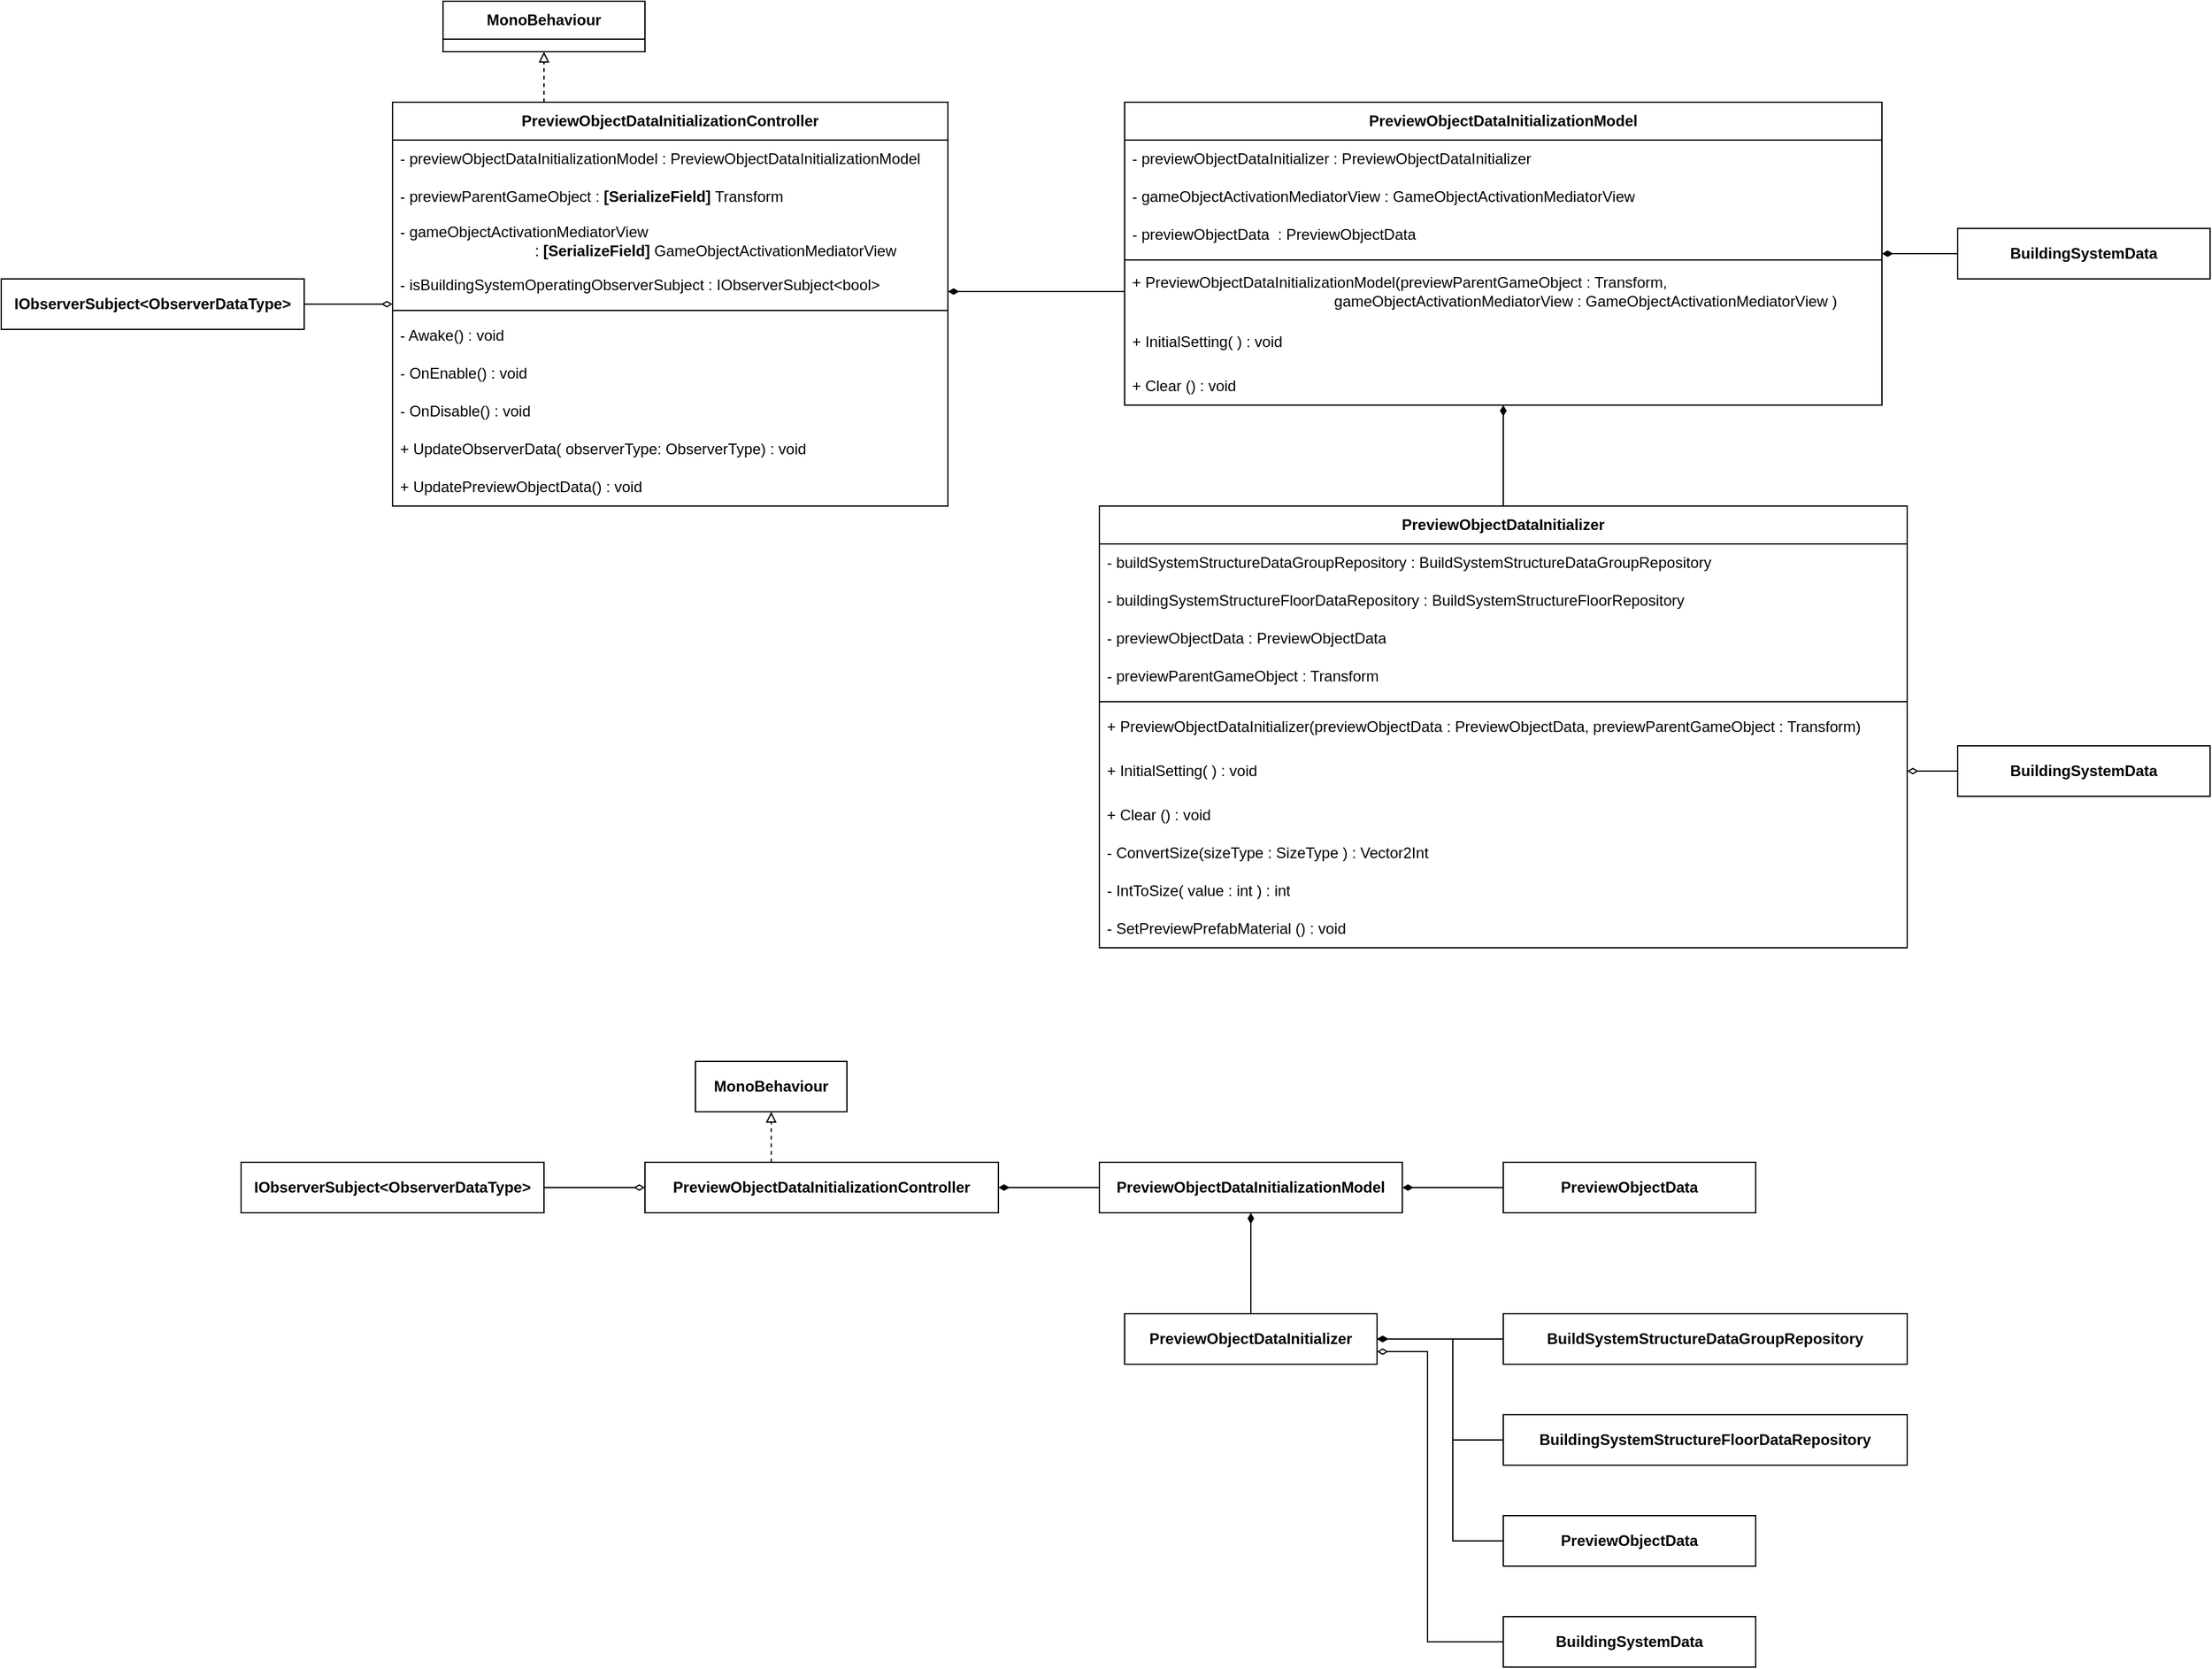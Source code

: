 <mxfile version="24.4.9" type="google">
  <diagram name="페이지-1" id="UXzU81swfXWxvcJLMuDc">
    <mxGraphModel grid="1" page="1" gridSize="10" guides="1" tooltips="1" connect="1" arrows="1" fold="1" pageScale="1" pageWidth="827" pageHeight="1169" math="0" shadow="0">
      <root>
        <mxCell id="0" />
        <mxCell id="1" parent="0" />
        <mxCell id="rQDi9Cml6XDcZAHRrZY--9" style="edgeStyle=orthogonalEdgeStyle;rounded=0;orthogonalLoop=1;jettySize=auto;html=1;startArrow=diamondThin;startFill=1;endArrow=none;endFill=0;" edge="1" parent="1" source="rQDi9Cml6XDcZAHRrZY--15" target="rQDi9Cml6XDcZAHRrZY--14">
          <mxGeometry relative="1" as="geometry">
            <Array as="points" />
          </mxGeometry>
        </mxCell>
        <mxCell id="rQDi9Cml6XDcZAHRrZY--10" style="edgeStyle=orthogonalEdgeStyle;rounded=0;orthogonalLoop=1;jettySize=auto;html=1;endArrow=none;endFill=0;startArrow=diamondThin;startFill=1;" edge="1" parent="1" source="rQDi9Cml6XDcZAHRrZY--12" target="rQDi9Cml6XDcZAHRrZY--15">
          <mxGeometry relative="1" as="geometry">
            <Array as="points">
              <mxPoint x="840.03" y="1260" />
            </Array>
          </mxGeometry>
        </mxCell>
        <mxCell id="rQDi9Cml6XDcZAHRrZY--11" style="edgeStyle=orthogonalEdgeStyle;rounded=0;orthogonalLoop=1;jettySize=auto;html=1;endArrow=block;endFill=0;dashed=1;" edge="1" parent="1" source="rQDi9Cml6XDcZAHRrZY--12" target="rQDi9Cml6XDcZAHRrZY--17">
          <mxGeometry relative="1" as="geometry">
            <Array as="points">
              <mxPoint x="700" y="1220" />
              <mxPoint x="700" y="1220" />
            </Array>
          </mxGeometry>
        </mxCell>
        <mxCell id="5NntuJx1b4w4XCYcz5ZT-1" style="edgeStyle=orthogonalEdgeStyle;rounded=0;orthogonalLoop=1;jettySize=auto;html=1;startArrow=diamondThin;startFill=0;endArrow=none;endFill=0;" edge="1" parent="1" source="rQDi9Cml6XDcZAHRrZY--12" target="_eVZEHAjV689WWTEbYKb-4">
          <mxGeometry relative="1" as="geometry">
            <Array as="points" />
            <mxPoint x="520" y="1260" as="targetPoint" />
          </mxGeometry>
        </mxCell>
        <mxCell id="rQDi9Cml6XDcZAHRrZY--12" value="&lt;span style=&quot;font-weight: 700;&quot;&gt;PreviewObjectDataInitializationController&lt;/span&gt;" style="html=1;whiteSpace=wrap;" vertex="1" parent="1">
          <mxGeometry x="600" y="1240" width="280" height="40" as="geometry" />
        </mxCell>
        <mxCell id="rQDi9Cml6XDcZAHRrZY--14" value="&lt;span style=&quot;font-weight: 700;&quot;&gt;PreviewObjectData&lt;/span&gt;" style="html=1;whiteSpace=wrap;" vertex="1" parent="1">
          <mxGeometry x="1280" y="1240" width="200" height="40" as="geometry" />
        </mxCell>
        <mxCell id="rQDi9Cml6XDcZAHRrZY--48" style="edgeStyle=orthogonalEdgeStyle;rounded=0;orthogonalLoop=1;jettySize=auto;html=1;startArrow=diamondThin;startFill=1;endArrow=none;endFill=0;" edge="1" parent="1" source="rQDi9Cml6XDcZAHRrZY--15" target="rQDi9Cml6XDcZAHRrZY--45">
          <mxGeometry relative="1" as="geometry" />
        </mxCell>
        <mxCell id="rQDi9Cml6XDcZAHRrZY--15" value="&lt;span style=&quot;font-weight: 700;&quot;&gt;PreviewObjectDataInitializationModel&lt;/span&gt;" style="html=1;whiteSpace=wrap;" vertex="1" parent="1">
          <mxGeometry x="960" y="1240" width="240" height="40" as="geometry" />
        </mxCell>
        <mxCell id="rQDi9Cml6XDcZAHRrZY--17" value="&lt;b&gt;MonoBehaviour&lt;/b&gt;" style="html=1;whiteSpace=wrap;" vertex="1" parent="1">
          <mxGeometry x="640" y="1160" width="120" height="40" as="geometry" />
        </mxCell>
        <mxCell id="rQDi9Cml6XDcZAHRrZY--18" style="edgeStyle=orthogonalEdgeStyle;rounded=0;orthogonalLoop=1;jettySize=auto;html=1;endArrow=none;endFill=0;startArrow=diamondThin;startFill=1;" edge="1" parent="1" source="rQDi9Cml6XDcZAHRrZY--20" target="rQDi9Cml6XDcZAHRrZY--28">
          <mxGeometry relative="1" as="geometry">
            <Array as="points">
              <mxPoint x="960" y="550" />
              <mxPoint x="960" y="550" />
            </Array>
          </mxGeometry>
        </mxCell>
        <mxCell id="rQDi9Cml6XDcZAHRrZY--19" style="edgeStyle=orthogonalEdgeStyle;rounded=0;orthogonalLoop=1;jettySize=auto;html=1;endArrow=block;endFill=0;dashed=1;" edge="1" parent="1" source="rQDi9Cml6XDcZAHRrZY--20" target="rQDi9Cml6XDcZAHRrZY--35">
          <mxGeometry relative="1" as="geometry">
            <Array as="points">
              <mxPoint x="520" y="390" />
              <mxPoint x="520" y="390" />
            </Array>
          </mxGeometry>
        </mxCell>
        <mxCell id="rQDi9Cml6XDcZAHRrZY--20" value="PreviewObjectDataInitializationController" style="swimlane;fontStyle=1;align=center;verticalAlign=middle;childLayout=stackLayout;horizontal=1;startSize=30;horizontalStack=0;resizeParent=1;resizeParentMax=0;resizeLast=0;collapsible=1;marginBottom=0;whiteSpace=wrap;html=1;" vertex="1" parent="1">
          <mxGeometry x="400" y="400" width="440" height="320" as="geometry" />
        </mxCell>
        <mxCell id="rQDi9Cml6XDcZAHRrZY--21" value="- p&lt;span style=&quot;text-align: center;&quot;&gt;reviewObjectDataInitializationModel&amp;nbsp;&lt;/span&gt;:&amp;nbsp;&lt;span style=&quot;text-align: center;&quot;&gt;PreviewObjectDataInitializationModel&lt;/span&gt;" style="text;strokeColor=none;fillColor=none;align=left;verticalAlign=middle;spacingLeft=4;spacingRight=4;overflow=hidden;rotatable=0;points=[[0,0.5],[1,0.5]];portConstraint=eastwest;whiteSpace=wrap;html=1;" vertex="1" parent="rQDi9Cml6XDcZAHRrZY--20">
          <mxGeometry y="30" width="440" height="30" as="geometry" />
        </mxCell>
        <mxCell id="rQDi9Cml6XDcZAHRrZY--39" value="- previewParentGameObject : &lt;b&gt;[SerializeField]&lt;/b&gt;&amp;nbsp;Transform" style="text;strokeColor=none;fillColor=none;align=left;verticalAlign=middle;spacingLeft=4;spacingRight=4;overflow=hidden;rotatable=0;points=[[0,0.5],[1,0.5]];portConstraint=eastwest;whiteSpace=wrap;html=1;" vertex="1" parent="rQDi9Cml6XDcZAHRrZY--20">
          <mxGeometry y="60" width="440" height="30" as="geometry" />
        </mxCell>
        <mxCell id="5NntuJx1b4w4XCYcz5ZT-9" value="- gameObjectActivationMediatorView&amp;nbsp;&lt;br&gt;&lt;span style=&quot;white-space: pre;&quot;&gt;&#x9;&lt;/span&gt;&lt;span style=&quot;white-space: pre;&quot;&gt;&#x9;&lt;/span&gt;&lt;span style=&quot;white-space: pre;&quot;&gt;&#x9;&lt;span style=&quot;white-space: pre;&quot;&gt;&#x9;&lt;/span&gt;&lt;/span&gt;:&amp;nbsp;&lt;b&gt;[SerializeField]&lt;/b&gt;&amp;nbsp;GameObjectActivationMediatorView" style="text;strokeColor=none;fillColor=none;align=left;verticalAlign=middle;spacingLeft=4;spacingRight=4;overflow=hidden;rotatable=0;points=[[0,0.5],[1,0.5]];portConstraint=eastwest;whiteSpace=wrap;html=1;" vertex="1" parent="rQDi9Cml6XDcZAHRrZY--20">
          <mxGeometry y="90" width="440" height="40" as="geometry" />
        </mxCell>
        <mxCell id="rQDi9Cml6XDcZAHRrZY--40" value="- isBuildingSystemOperatingObserverSubject :&amp;nbsp;IObserverSubject&amp;lt;bool&amp;gt;" style="text;strokeColor=none;fillColor=none;align=left;verticalAlign=middle;spacingLeft=4;spacingRight=4;overflow=hidden;rotatable=0;points=[[0,0.5],[1,0.5]];portConstraint=eastwest;whiteSpace=wrap;html=1;" vertex="1" parent="rQDi9Cml6XDcZAHRrZY--20">
          <mxGeometry y="130" width="440" height="30" as="geometry" />
        </mxCell>
        <mxCell id="rQDi9Cml6XDcZAHRrZY--23" value="" style="line;strokeWidth=1;fillColor=none;align=left;verticalAlign=middle;spacingTop=-1;spacingLeft=3;spacingRight=3;rotatable=0;labelPosition=right;points=[];portConstraint=eastwest;strokeColor=inherit;" vertex="1" parent="rQDi9Cml6XDcZAHRrZY--20">
          <mxGeometry y="160" width="440" height="10" as="geometry" />
        </mxCell>
        <mxCell id="rQDi9Cml6XDcZAHRrZY--24" value="- Awake() : void" style="text;strokeColor=none;fillColor=none;align=left;verticalAlign=middle;spacingLeft=4;spacingRight=4;overflow=hidden;rotatable=0;points=[[0,0.5],[1,0.5]];portConstraint=eastwest;whiteSpace=wrap;html=1;" vertex="1" parent="rQDi9Cml6XDcZAHRrZY--20">
          <mxGeometry y="170" width="440" height="30" as="geometry" />
        </mxCell>
        <mxCell id="5NntuJx1b4w4XCYcz5ZT-10" value="- OnEnable() : void" style="text;strokeColor=none;fillColor=none;align=left;verticalAlign=middle;spacingLeft=4;spacingRight=4;overflow=hidden;rotatable=0;points=[[0,0.5],[1,0.5]];portConstraint=eastwest;whiteSpace=wrap;html=1;" vertex="1" parent="rQDi9Cml6XDcZAHRrZY--20">
          <mxGeometry y="200" width="440" height="30" as="geometry" />
        </mxCell>
        <mxCell id="5NntuJx1b4w4XCYcz5ZT-11" value="- OnDisable() : void" style="text;strokeColor=none;fillColor=none;align=left;verticalAlign=middle;spacingLeft=4;spacingRight=4;overflow=hidden;rotatable=0;points=[[0,0.5],[1,0.5]];portConstraint=eastwest;whiteSpace=wrap;html=1;" vertex="1" parent="rQDi9Cml6XDcZAHRrZY--20">
          <mxGeometry y="230" width="440" height="30" as="geometry" />
        </mxCell>
        <mxCell id="rQDi9Cml6XDcZAHRrZY--26" value="+ UpdateObserverData( observerType: ObserverType) : void" style="text;strokeColor=none;fillColor=none;align=left;verticalAlign=middle;spacingLeft=4;spacingRight=4;overflow=hidden;rotatable=0;points=[[0,0.5],[1,0.5]];portConstraint=eastwest;whiteSpace=wrap;html=1;" vertex="1" parent="rQDi9Cml6XDcZAHRrZY--20">
          <mxGeometry y="260" width="440" height="30" as="geometry" />
        </mxCell>
        <mxCell id="rQDi9Cml6XDcZAHRrZY--27" value="+ UpdatePreviewObjectData() : void" style="text;strokeColor=none;fillColor=none;align=left;verticalAlign=middle;spacingLeft=4;spacingRight=4;overflow=hidden;rotatable=0;points=[[0,0.5],[1,0.5]];portConstraint=eastwest;whiteSpace=wrap;html=1;" vertex="1" parent="rQDi9Cml6XDcZAHRrZY--20">
          <mxGeometry y="290" width="440" height="30" as="geometry" />
        </mxCell>
        <mxCell id="rQDi9Cml6XDcZAHRrZY--75" style="edgeStyle=orthogonalEdgeStyle;rounded=0;orthogonalLoop=1;jettySize=auto;html=1;endArrow=none;endFill=0;startArrow=diamondThin;startFill=1;" edge="1" parent="1" source="rQDi9Cml6XDcZAHRrZY--28" target="rQDi9Cml6XDcZAHRrZY--61">
          <mxGeometry relative="1" as="geometry" />
        </mxCell>
        <mxCell id="rQDi9Cml6XDcZAHRrZY--28" value="PreviewObjectDataInitializationModel" style="swimlane;fontStyle=1;align=center;verticalAlign=middle;childLayout=stackLayout;horizontal=1;startSize=30;horizontalStack=0;resizeParent=1;resizeParentMax=0;resizeLast=0;collapsible=1;marginBottom=0;whiteSpace=wrap;html=1;" vertex="1" parent="1">
          <mxGeometry x="980" y="400" width="600" height="240" as="geometry" />
        </mxCell>
        <mxCell id="rQDi9Cml6XDcZAHRrZY--36" value="- previewObjectDataInitializer : PreviewObjectDataInitializer" style="text;strokeColor=none;fillColor=none;align=left;verticalAlign=middle;spacingLeft=4;spacingRight=4;overflow=hidden;rotatable=0;points=[[0,0.5],[1,0.5]];portConstraint=eastwest;whiteSpace=wrap;html=1;" vertex="1" parent="rQDi9Cml6XDcZAHRrZY--28">
          <mxGeometry y="30" width="600" height="30" as="geometry" />
        </mxCell>
        <mxCell id="rQDi9Cml6XDcZAHRrZY--29" value="- gameObjectActivationMediatorView : GameObjectActivationMediatorView" style="text;strokeColor=none;fillColor=none;align=left;verticalAlign=middle;spacingLeft=4;spacingRight=4;overflow=hidden;rotatable=0;points=[[0,0.5],[1,0.5]];portConstraint=eastwest;whiteSpace=wrap;html=1;" vertex="1" parent="rQDi9Cml6XDcZAHRrZY--28">
          <mxGeometry y="60" width="600" height="30" as="geometry" />
        </mxCell>
        <mxCell id="5NntuJx1b4w4XCYcz5ZT-12" value="- previewObjectData&amp;nbsp; : PreviewObjectData" style="text;strokeColor=none;fillColor=none;align=left;verticalAlign=middle;spacingLeft=4;spacingRight=4;overflow=hidden;rotatable=0;points=[[0,0.5],[1,0.5]];portConstraint=eastwest;whiteSpace=wrap;html=1;" vertex="1" parent="rQDi9Cml6XDcZAHRrZY--28">
          <mxGeometry y="90" width="600" height="30" as="geometry" />
        </mxCell>
        <mxCell id="rQDi9Cml6XDcZAHRrZY--30" value="" style="line;strokeWidth=1;fillColor=none;align=left;verticalAlign=middle;spacingTop=-1;spacingLeft=3;spacingRight=3;rotatable=0;labelPosition=right;points=[];portConstraint=eastwest;strokeColor=inherit;" vertex="1" parent="rQDi9Cml6XDcZAHRrZY--28">
          <mxGeometry y="120" width="600" height="10" as="geometry" />
        </mxCell>
        <mxCell id="5NntuJx1b4w4XCYcz5ZT-13" value="+&amp;nbsp;&lt;span style=&quot;text-align: center;&quot;&gt;PreviewObjectDataInitializationModel&lt;/span&gt;(&lt;span style=&quot;background-color: initial;&quot;&gt;previewParentGameObject : Transform,&lt;br&gt;&lt;span style=&quot;white-space: pre;&quot;&gt;&#x9;&lt;span style=&quot;white-space: pre;&quot;&gt;&#x9;&lt;/span&gt;&lt;span style=&quot;white-space: pre;&quot;&gt;&#x9;&lt;/span&gt;&lt;span style=&quot;white-space: pre;&quot;&gt;&#x9;&lt;/span&gt;&lt;span style=&quot;white-space: pre;&quot;&gt;&#x9;&lt;span style=&quot;white-space: pre;&quot;&gt;&#x9;&lt;/span&gt;&lt;/span&gt;&lt;/span&gt;gameObjectActivationMediatorView : GameObjectActivationMediatorView&amp;nbsp;)&lt;/span&gt;" style="text;strokeColor=none;fillColor=none;align=left;verticalAlign=middle;spacingLeft=4;spacingRight=4;overflow=hidden;rotatable=0;points=[[0,0.5],[1,0.5]];portConstraint=eastwest;whiteSpace=wrap;html=1;fontStyle=0" vertex="1" parent="rQDi9Cml6XDcZAHRrZY--28">
          <mxGeometry y="130" width="600" height="40" as="geometry" />
        </mxCell>
        <mxCell id="rQDi9Cml6XDcZAHRrZY--32" value="+&amp;nbsp;InitialSetting(&amp;nbsp;&lt;span style=&quot;background-color: initial;&quot;&gt;) : void&lt;/span&gt;" style="text;strokeColor=none;fillColor=none;align=left;verticalAlign=middle;spacingLeft=4;spacingRight=4;overflow=hidden;rotatable=0;points=[[0,0.5],[1,0.5]];portConstraint=eastwest;whiteSpace=wrap;html=1;" vertex="1" parent="rQDi9Cml6XDcZAHRrZY--28">
          <mxGeometry y="170" width="600" height="40" as="geometry" />
        </mxCell>
        <mxCell id="rQDi9Cml6XDcZAHRrZY--34" value="+ Clear () : void" style="text;strokeColor=none;fillColor=none;align=left;verticalAlign=middle;spacingLeft=4;spacingRight=4;overflow=hidden;rotatable=0;points=[[0,0.5],[1,0.5]];portConstraint=eastwest;whiteSpace=wrap;html=1;" vertex="1" parent="rQDi9Cml6XDcZAHRrZY--28">
          <mxGeometry y="210" width="600" height="30" as="geometry" />
        </mxCell>
        <mxCell id="rQDi9Cml6XDcZAHRrZY--35" value="&lt;b&gt;MonoBehaviour&lt;/b&gt;" style="swimlane;fontStyle=1;align=center;verticalAlign=middle;childLayout=stackLayout;horizontal=1;startSize=30;horizontalStack=0;resizeParent=1;resizeParentMax=0;resizeLast=0;collapsible=1;marginBottom=0;whiteSpace=wrap;html=1;" vertex="1" parent="1">
          <mxGeometry x="440" y="320" width="160" height="40" as="geometry" />
        </mxCell>
        <mxCell id="5NntuJx1b4w4XCYcz5ZT-2" style="edgeStyle=orthogonalEdgeStyle;rounded=0;orthogonalLoop=1;jettySize=auto;html=1;startArrow=diamondThin;startFill=0;endArrow=none;endFill=0;" edge="1" parent="1" source="rQDi9Cml6XDcZAHRrZY--45" target="5NntuJx1b4w4XCYcz5ZT-5">
          <mxGeometry relative="1" as="geometry">
            <mxPoint x="620" y="1350" as="targetPoint" />
            <Array as="points">
              <mxPoint x="1220" y="1390" />
              <mxPoint x="1220" y="1620" />
            </Array>
          </mxGeometry>
        </mxCell>
        <mxCell id="rQDi9Cml6XDcZAHRrZY--45" value="&lt;span style=&quot;text-align: left;&quot;&gt;PreviewObjectDataInitializer&lt;/span&gt;" style="html=1;whiteSpace=wrap;fontStyle=1" vertex="1" parent="1">
          <mxGeometry x="980" y="1360" width="200" height="40" as="geometry" />
        </mxCell>
        <mxCell id="rQDi9Cml6XDcZAHRrZY--61" value="PreviewObjectDataInitializer" style="swimlane;fontStyle=1;align=center;verticalAlign=middle;childLayout=stackLayout;horizontal=1;startSize=30;horizontalStack=0;resizeParent=1;resizeParentMax=0;resizeLast=0;collapsible=1;marginBottom=0;whiteSpace=wrap;html=1;" vertex="1" parent="1">
          <mxGeometry x="960" y="720" width="640" height="350" as="geometry" />
        </mxCell>
        <mxCell id="rQDi9Cml6XDcZAHRrZY--69" value="- buildSystemStructureDataGroupRepository : BuildSystemStructureDataGroupRepository" style="text;strokeColor=none;fillColor=none;align=left;verticalAlign=middle;spacingLeft=4;spacingRight=4;overflow=hidden;rotatable=0;points=[[0,0.5],[1,0.5]];portConstraint=eastwest;whiteSpace=wrap;html=1;" vertex="1" parent="rQDi9Cml6XDcZAHRrZY--61">
          <mxGeometry y="30" width="640" height="30" as="geometry" />
        </mxCell>
        <mxCell id="rQDi9Cml6XDcZAHRrZY--62" value="- buildingSystemStructureFloorDataRepository : BuildSystemStructureFloorRepository" style="text;strokeColor=none;fillColor=none;align=left;verticalAlign=middle;spacingLeft=4;spacingRight=4;overflow=hidden;rotatable=0;points=[[0,0.5],[1,0.5]];portConstraint=eastwest;whiteSpace=wrap;html=1;" vertex="1" parent="rQDi9Cml6XDcZAHRrZY--61">
          <mxGeometry y="60" width="640" height="30" as="geometry" />
        </mxCell>
        <mxCell id="rQDi9Cml6XDcZAHRrZY--68" value="- previewObjectData : PreviewObjectData" style="text;strokeColor=none;fillColor=none;align=left;verticalAlign=middle;spacingLeft=4;spacingRight=4;overflow=hidden;rotatable=0;points=[[0,0.5],[1,0.5]];portConstraint=eastwest;whiteSpace=wrap;html=1;" vertex="1" parent="rQDi9Cml6XDcZAHRrZY--61">
          <mxGeometry y="90" width="640" height="30" as="geometry" />
        </mxCell>
        <mxCell id="rQDi9Cml6XDcZAHRrZY--63" value="- previewParentGameObject : Transform" style="text;strokeColor=none;fillColor=none;align=left;verticalAlign=middle;spacingLeft=4;spacingRight=4;overflow=hidden;rotatable=0;points=[[0,0.5],[1,0.5]];portConstraint=eastwest;whiteSpace=wrap;html=1;" vertex="1" parent="rQDi9Cml6XDcZAHRrZY--61">
          <mxGeometry y="120" width="640" height="30" as="geometry" />
        </mxCell>
        <mxCell id="rQDi9Cml6XDcZAHRrZY--64" value="" style="line;strokeWidth=1;fillColor=none;align=left;verticalAlign=middle;spacingTop=-1;spacingLeft=3;spacingRight=3;rotatable=0;labelPosition=right;points=[];portConstraint=eastwest;strokeColor=inherit;" vertex="1" parent="rQDi9Cml6XDcZAHRrZY--61">
          <mxGeometry y="150" width="640" height="10" as="geometry" />
        </mxCell>
        <mxCell id="rQDi9Cml6XDcZAHRrZY--65" value="+&amp;nbsp;PreviewObjectDataInitializer(previewObjectData : PreviewObjectData, previewParentGameObject : Transform)" style="text;strokeColor=none;fillColor=none;align=left;verticalAlign=middle;spacingLeft=4;spacingRight=4;overflow=hidden;rotatable=0;points=[[0,0.5],[1,0.5]];portConstraint=eastwest;whiteSpace=wrap;html=1;" vertex="1" parent="rQDi9Cml6XDcZAHRrZY--61">
          <mxGeometry y="160" width="640" height="30" as="geometry" />
        </mxCell>
        <mxCell id="rQDi9Cml6XDcZAHRrZY--71" value="+&amp;nbsp;InitialSetting(&amp;nbsp;&lt;span style=&quot;background-color: initial;&quot;&gt;) : void&lt;/span&gt;" style="text;strokeColor=none;fillColor=none;align=left;verticalAlign=middle;spacingLeft=4;spacingRight=4;overflow=hidden;rotatable=0;points=[[0,0.5],[1,0.5]];portConstraint=eastwest;whiteSpace=wrap;html=1;" vertex="1" parent="rQDi9Cml6XDcZAHRrZY--61">
          <mxGeometry y="190" width="640" height="40" as="geometry" />
        </mxCell>
        <mxCell id="rQDi9Cml6XDcZAHRrZY--74" value="+ Clear () : void" style="text;strokeColor=none;fillColor=none;align=left;verticalAlign=middle;spacingLeft=4;spacingRight=4;overflow=hidden;rotatable=0;points=[[0,0.5],[1,0.5]];portConstraint=eastwest;whiteSpace=wrap;html=1;" vertex="1" parent="rQDi9Cml6XDcZAHRrZY--61">
          <mxGeometry y="230" width="640" height="30" as="geometry" />
        </mxCell>
        <mxCell id="rQDi9Cml6XDcZAHRrZY--72" value="- ConvertSize(sizeType : SizeType ) : Vector2Int" style="text;strokeColor=none;fillColor=none;align=left;verticalAlign=middle;spacingLeft=4;spacingRight=4;overflow=hidden;rotatable=0;points=[[0,0.5],[1,0.5]];portConstraint=eastwest;whiteSpace=wrap;html=1;" vertex="1" parent="rQDi9Cml6XDcZAHRrZY--61">
          <mxGeometry y="260" width="640" height="30" as="geometry" />
        </mxCell>
        <mxCell id="rQDi9Cml6XDcZAHRrZY--67" value="- IntToSize( value : int ) : int" style="text;strokeColor=none;fillColor=none;align=left;verticalAlign=middle;spacingLeft=4;spacingRight=4;overflow=hidden;rotatable=0;points=[[0,0.5],[1,0.5]];portConstraint=eastwest;whiteSpace=wrap;html=1;" vertex="1" parent="rQDi9Cml6XDcZAHRrZY--61">
          <mxGeometry y="290" width="640" height="30" as="geometry" />
        </mxCell>
        <mxCell id="_eVZEHAjV689WWTEbYKb-6" value="- SetPreviewPrefabMaterial () : void" style="text;strokeColor=none;fillColor=none;align=left;verticalAlign=middle;spacingLeft=4;spacingRight=4;overflow=hidden;rotatable=0;points=[[0,0.5],[1,0.5]];portConstraint=eastwest;whiteSpace=wrap;html=1;" vertex="1" parent="rQDi9Cml6XDcZAHRrZY--61">
          <mxGeometry y="320" width="640" height="30" as="geometry" />
        </mxCell>
        <mxCell id="5NntuJx1b4w4XCYcz5ZT-5" value="&lt;span style=&quot;font-weight: 700;&quot;&gt;BuildingSystemData&lt;/span&gt;" style="html=1;whiteSpace=wrap;" vertex="1" parent="1">
          <mxGeometry x="1280" y="1600" width="200" height="40" as="geometry" />
        </mxCell>
        <mxCell id="_eVZEHAjV689WWTEbYKb-1" style="edgeStyle=orthogonalEdgeStyle;rounded=0;orthogonalLoop=1;jettySize=auto;html=1;startArrow=diamondThin;startFill=0;endArrow=none;endFill=0;" edge="1" parent="1" source="rQDi9Cml6XDcZAHRrZY--20" target="_eVZEHAjV689WWTEbYKb-3">
          <mxGeometry relative="1" as="geometry">
            <Array as="points">
              <mxPoint x="310" y="560" />
              <mxPoint x="310" y="560" />
            </Array>
            <mxPoint x="840" y="310" as="sourcePoint" />
            <mxPoint x="320" y="560" as="targetPoint" />
          </mxGeometry>
        </mxCell>
        <mxCell id="_eVZEHAjV689WWTEbYKb-3" value="&lt;span style=&quot;font-weight: 700;&quot;&gt;IObserverSubject&amp;lt;ObserverDataType&amp;gt;&lt;/span&gt;" style="html=1;whiteSpace=wrap;" vertex="1" parent="1">
          <mxGeometry x="90" y="540" width="240" height="40" as="geometry" />
        </mxCell>
        <mxCell id="_eVZEHAjV689WWTEbYKb-4" value="&lt;span style=&quot;font-weight: 700;&quot;&gt;IObserverSubject&amp;lt;ObserverDataType&amp;gt;&lt;/span&gt;" style="html=1;whiteSpace=wrap;" vertex="1" parent="1">
          <mxGeometry x="280" y="1240" width="240" height="40" as="geometry" />
        </mxCell>
        <mxCell id="_eVZEHAjV689WWTEbYKb-9" style="edgeStyle=orthogonalEdgeStyle;rounded=0;orthogonalLoop=1;jettySize=auto;html=1;startArrow=diamondThin;startFill=0;endArrow=none;endFill=0;" edge="1" parent="1" source="rQDi9Cml6XDcZAHRrZY--71" target="_eVZEHAjV689WWTEbYKb-10">
          <mxGeometry relative="1" as="geometry">
            <mxPoint x="1094" y="890" as="targetPoint" />
            <Array as="points" />
            <mxPoint x="1654" y="920" as="sourcePoint" />
          </mxGeometry>
        </mxCell>
        <mxCell id="_eVZEHAjV689WWTEbYKb-10" value="&lt;span style=&quot;font-weight: 700;&quot;&gt;BuildingSystemData&lt;/span&gt;" style="html=1;whiteSpace=wrap;" vertex="1" parent="1">
          <mxGeometry x="1640" y="910" width="200" height="40" as="geometry" />
        </mxCell>
        <mxCell id="_eVZEHAjV689WWTEbYKb-15" style="edgeStyle=orthogonalEdgeStyle;rounded=0;orthogonalLoop=1;jettySize=auto;html=1;endArrow=diamondThin;endFill=1;" edge="1" parent="1" source="_eVZEHAjV689WWTEbYKb-11" target="rQDi9Cml6XDcZAHRrZY--45">
          <mxGeometry relative="1" as="geometry" />
        </mxCell>
        <mxCell id="_eVZEHAjV689WWTEbYKb-11" value="&lt;b&gt;BuildSystemStructureDataGroupRepository&lt;/b&gt;" style="html=1;whiteSpace=wrap;" vertex="1" parent="1">
          <mxGeometry x="1280" y="1360" width="320" height="40" as="geometry" />
        </mxCell>
        <mxCell id="_eVZEHAjV689WWTEbYKb-16" style="edgeStyle=orthogonalEdgeStyle;rounded=0;orthogonalLoop=1;jettySize=auto;html=1;endArrow=diamondThin;endFill=1;" edge="1" parent="1" source="_eVZEHAjV689WWTEbYKb-12" target="rQDi9Cml6XDcZAHRrZY--45">
          <mxGeometry relative="1" as="geometry">
            <Array as="points">
              <mxPoint x="1240" y="1460" />
              <mxPoint x="1240" y="1380" />
            </Array>
          </mxGeometry>
        </mxCell>
        <mxCell id="_eVZEHAjV689WWTEbYKb-12" value="&lt;b&gt;BuildingSystemStructureFloorDataRepository&lt;/b&gt;" style="html=1;whiteSpace=wrap;" vertex="1" parent="1">
          <mxGeometry x="1280" y="1440" width="320" height="40" as="geometry" />
        </mxCell>
        <mxCell id="_eVZEHAjV689WWTEbYKb-17" style="edgeStyle=orthogonalEdgeStyle;rounded=0;orthogonalLoop=1;jettySize=auto;html=1;endArrow=diamondThin;endFill=1;" edge="1" parent="1" source="_eVZEHAjV689WWTEbYKb-13" target="rQDi9Cml6XDcZAHRrZY--45">
          <mxGeometry relative="1" as="geometry">
            <Array as="points">
              <mxPoint x="1240" y="1540" />
              <mxPoint x="1240" y="1380" />
            </Array>
          </mxGeometry>
        </mxCell>
        <mxCell id="_eVZEHAjV689WWTEbYKb-13" value="&lt;span style=&quot;font-weight: 700;&quot;&gt;PreviewObjectData&lt;/span&gt;" style="html=1;whiteSpace=wrap;" vertex="1" parent="1">
          <mxGeometry x="1280" y="1520" width="200" height="40" as="geometry" />
        </mxCell>
        <mxCell id="zS1IV1McjyT_Zj9XHib5-2" style="edgeStyle=orthogonalEdgeStyle;rounded=0;orthogonalLoop=1;jettySize=auto;html=1;endArrow=diamondThin;endFill=1;" edge="1" parent="1" source="zS1IV1McjyT_Zj9XHib5-1" target="rQDi9Cml6XDcZAHRrZY--28">
          <mxGeometry relative="1" as="geometry" />
        </mxCell>
        <mxCell id="zS1IV1McjyT_Zj9XHib5-1" value="&lt;span style=&quot;font-weight: 700;&quot;&gt;BuildingSystemData&lt;/span&gt;" style="html=1;whiteSpace=wrap;" vertex="1" parent="1">
          <mxGeometry x="1640" y="500" width="200" height="40" as="geometry" />
        </mxCell>
      </root>
    </mxGraphModel>
  </diagram>
</mxfile>
